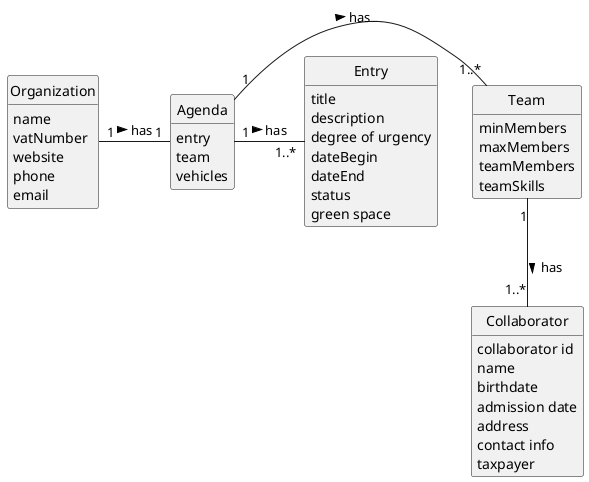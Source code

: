 @startuml
skinparam monochrome true
skinparam packageStyle rectangle
skinparam shadowing false
skinparam classAttributeIconSize 0

hide circle
hide methods


class Organization {
    name
    vatNumber
    website
    phone
    email
}
class Agenda {
    entry
    team
    vehicles
}
class Collaborator {
    collaborator id
    name
    birthdate
    admission date
    address
    contact info
    taxpayer
}

class Team{
    minMembers
    maxMembers
    teamMembers
    teamSkills
}

class Entry {
    title
    description
    degree of urgency
    dateBegin
    dateEnd
    status
    green space
}

Organization "1" - "1" Agenda: has >
Agenda "1" - "1..*" Team: has >
Agenda "1" - "1..*" Entry: has >
Team "1" -- "1..*" Collaborator: has >


@enduml